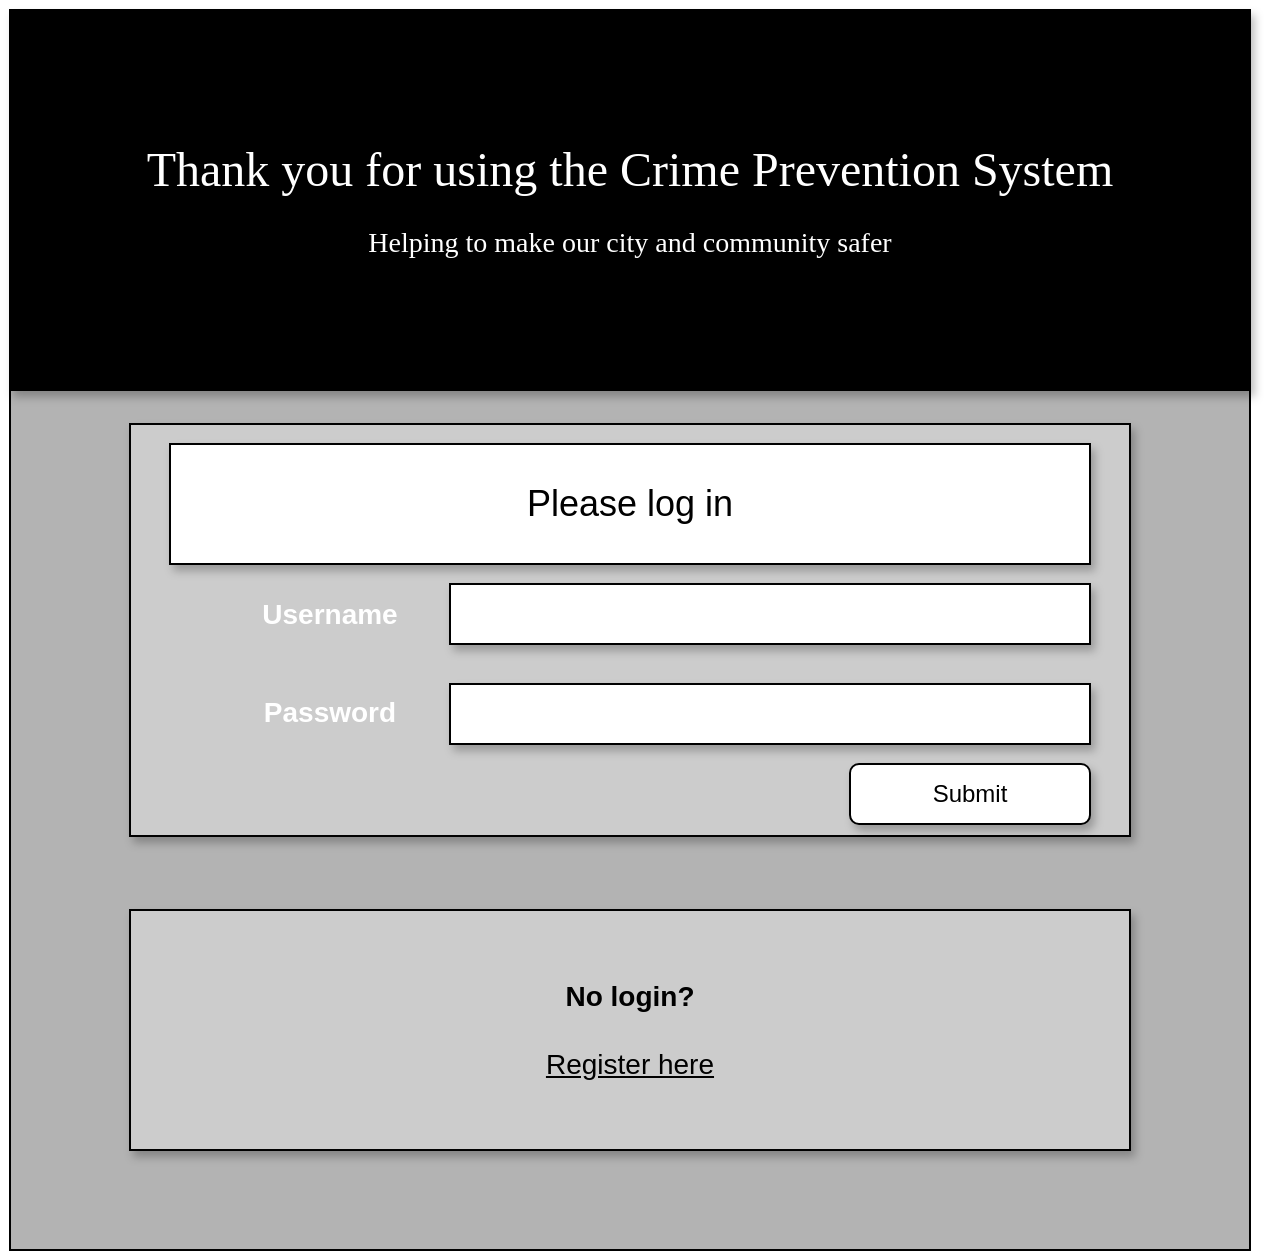 <mxfile version="14.9.6" type="device" pages="4"><diagram id="rgCAg_Yg_FxYFMq6-vIF" name="Login Interface"><mxGraphModel dx="1326" dy="806" grid="1" gridSize="10" guides="1" tooltips="1" connect="1" arrows="1" fold="1" page="1" pageScale="1" pageWidth="1169" pageHeight="827" math="0" shadow="0"><root><mxCell id="0"/><mxCell id="1" parent="0"/><mxCell id="Bc0_YO8L0cer7DDf8SgH-1" value="" style="swimlane;startSize=0;fillColor=#CCFFFF;" vertex="1" parent="1"><mxGeometry x="220" y="30" width="620" height="620" as="geometry"/></mxCell><mxCell id="Bc0_YO8L0cer7DDf8SgH-3" value="" style="whiteSpace=wrap;html=1;aspect=fixed;fillColor=#B3B3B3;" vertex="1" parent="Bc0_YO8L0cer7DDf8SgH-1"><mxGeometry width="620" height="620" as="geometry"/></mxCell><mxCell id="Bc0_YO8L0cer7DDf8SgH-2" value="&lt;font&gt;&lt;font color=&quot;#ffffff&quot;&gt;&lt;font style=&quot;font-size: 24px&quot; face=&quot;Tahoma&quot;&gt;Thank you for using the Crime Prevention System&lt;/font&gt;&lt;br&gt;&lt;br&gt;&lt;font style=&quot;font-size: 14px&quot; face=&quot;Verdana&quot;&gt;Helping to make our city and community safer&lt;/font&gt;&lt;/font&gt;&lt;br&gt;&lt;/font&gt;" style="rounded=0;whiteSpace=wrap;html=1;fillColor=#000000;shadow=1;" vertex="1" parent="Bc0_YO8L0cer7DDf8SgH-1"><mxGeometry width="620" height="190" as="geometry"/></mxCell><mxCell id="Bc0_YO8L0cer7DDf8SgH-4" value="" style="swimlane;startSize=0;fillColor=#CCFFFF;" vertex="1" parent="Bc0_YO8L0cer7DDf8SgH-1"><mxGeometry x="60" y="207" width="500" height="206" as="geometry"/></mxCell><mxCell id="Bc0_YO8L0cer7DDf8SgH-6" value="" style="rounded=0;whiteSpace=wrap;html=1;fillColor=#CCCCCC;shadow=1;" vertex="1" parent="Bc0_YO8L0cer7DDf8SgH-1"><mxGeometry x="60" y="207" width="500" height="206" as="geometry"/></mxCell><mxCell id="Bc0_YO8L0cer7DDf8SgH-7" value="&lt;font style=&quot;font-size: 18px&quot;&gt;Please log in&lt;/font&gt;" style="rounded=0;whiteSpace=wrap;html=1;fillColor=#FFFFFF;shadow=1;" vertex="1" parent="Bc0_YO8L0cer7DDf8SgH-1"><mxGeometry x="80" y="217" width="460" height="60" as="geometry"/></mxCell><mxCell id="Bc0_YO8L0cer7DDf8SgH-8" value="" style="rounded=0;whiteSpace=wrap;html=1;fillColor=#FFFFFF;shadow=1;" vertex="1" parent="Bc0_YO8L0cer7DDf8SgH-1"><mxGeometry x="220" y="287" width="320" height="30" as="geometry"/></mxCell><mxCell id="Bc0_YO8L0cer7DDf8SgH-9" value="" style="rounded=0;whiteSpace=wrap;html=1;fillColor=#FFFFFF;shadow=1;" vertex="1" parent="Bc0_YO8L0cer7DDf8SgH-1"><mxGeometry x="220" y="337" width="320" height="30" as="geometry"/></mxCell><mxCell id="Bc0_YO8L0cer7DDf8SgH-11" value="&lt;font style=&quot;font-size: 14px&quot; color=&quot;#ffffff&quot;&gt;&lt;b&gt;Username&lt;/b&gt;&lt;/font&gt;" style="text;html=1;strokeColor=none;fillColor=none;align=center;verticalAlign=middle;whiteSpace=wrap;rounded=0;shadow=1;" vertex="1" parent="Bc0_YO8L0cer7DDf8SgH-1"><mxGeometry x="120" y="292" width="80" height="20" as="geometry"/></mxCell><mxCell id="Bc0_YO8L0cer7DDf8SgH-12" value="&lt;font style=&quot;font-size: 14px&quot; color=&quot;#ffffff&quot;&gt;&lt;b&gt;Password&lt;/b&gt;&lt;/font&gt;" style="text;html=1;strokeColor=none;fillColor=none;align=center;verticalAlign=middle;whiteSpace=wrap;rounded=0;shadow=1;" vertex="1" parent="Bc0_YO8L0cer7DDf8SgH-1"><mxGeometry x="120" y="341" width="80" height="20" as="geometry"/></mxCell><mxCell id="Bc0_YO8L0cer7DDf8SgH-14" value="Submit" style="rounded=1;whiteSpace=wrap;html=1;shadow=1;fillColor=#FFFFFF;" vertex="1" parent="Bc0_YO8L0cer7DDf8SgH-1"><mxGeometry x="420" y="377" width="120" height="30" as="geometry"/></mxCell><mxCell id="Bc0_YO8L0cer7DDf8SgH-15" value="&lt;font style=&quot;font-size: 14px&quot;&gt;&lt;b&gt;No login?&lt;/b&gt;&lt;br&gt;&lt;br&gt;&lt;u&gt;Register here&lt;/u&gt;&lt;br&gt;&lt;/font&gt;" style="rounded=0;whiteSpace=wrap;html=1;shadow=1;fillColor=#CCCCCC;" vertex="1" parent="Bc0_YO8L0cer7DDf8SgH-1"><mxGeometry x="60" y="450" width="500" height="120" as="geometry"/></mxCell></root></mxGraphModel></diagram><diagram id="7CXyL4AQx0fz_ZlviSIC" name="Registration Interface"><mxGraphModel dx="1326" dy="806" grid="1" gridSize="10" guides="1" tooltips="1" connect="1" arrows="1" fold="1" page="1" pageScale="1" pageWidth="1169" pageHeight="827" math="0" shadow="0"><root><mxCell id="u_d4bUZuyHb2KC3B86Pl-0"/><mxCell id="u_d4bUZuyHb2KC3B86Pl-1" parent="u_d4bUZuyHb2KC3B86Pl-0"/><mxCell id="u_d4bUZuyHb2KC3B86Pl-2" value="" style="swimlane;startSize=0;fillColor=#CCFFFF;" vertex="1" parent="u_d4bUZuyHb2KC3B86Pl-1"><mxGeometry x="220" y="30" width="620" height="620" as="geometry"/></mxCell><mxCell id="u_d4bUZuyHb2KC3B86Pl-3" value="" style="whiteSpace=wrap;html=1;aspect=fixed;fillColor=#B3B3B3;" vertex="1" parent="u_d4bUZuyHb2KC3B86Pl-2"><mxGeometry width="620" height="620" as="geometry"/></mxCell><mxCell id="u_d4bUZuyHb2KC3B86Pl-4" value="&lt;font&gt;&lt;font color=&quot;#ffffff&quot;&gt;&lt;font style=&quot;font-size: 24px&quot; face=&quot;Tahoma&quot;&gt;Thank you for using the Crime Prevention System&lt;/font&gt;&lt;br&gt;&lt;br&gt;&lt;font style=&quot;font-size: 14px&quot; face=&quot;Verdana&quot;&gt;Helping to make our city and community safer&lt;/font&gt;&lt;/font&gt;&lt;br&gt;&lt;/font&gt;" style="rounded=0;whiteSpace=wrap;html=1;fillColor=#000000;shadow=1;" vertex="1" parent="u_d4bUZuyHb2KC3B86Pl-2"><mxGeometry width="620" height="190" as="geometry"/></mxCell><mxCell id="u_d4bUZuyHb2KC3B86Pl-6" value="" style="rounded=0;whiteSpace=wrap;html=1;fillColor=#CCCCCC;shadow=1;" vertex="1" parent="u_d4bUZuyHb2KC3B86Pl-2"><mxGeometry x="60" y="207" width="500" height="393" as="geometry"/></mxCell><mxCell id="u_d4bUZuyHb2KC3B86Pl-7" value="&lt;font style=&quot;font-size: 18px&quot;&gt;Complete the fields below. Fields marked with an &lt;font color=&quot;#ff0000&quot;&gt;*&lt;/font&gt; are mandatory&lt;/font&gt;" style="rounded=0;whiteSpace=wrap;html=1;fillColor=#FFFFFF;shadow=1;" vertex="1" parent="u_d4bUZuyHb2KC3B86Pl-2"><mxGeometry x="80" y="217" width="460" height="60" as="geometry"/></mxCell><mxCell id="u_d4bUZuyHb2KC3B86Pl-8" value="" style="rounded=0;whiteSpace=wrap;html=1;fillColor=#FFFFFF;shadow=1;" vertex="1" parent="u_d4bUZuyHb2KC3B86Pl-2"><mxGeometry x="220" y="287" width="320" height="30" as="geometry"/></mxCell><mxCell id="u_d4bUZuyHb2KC3B86Pl-9" value="" style="rounded=0;whiteSpace=wrap;html=1;fillColor=#FFFFFF;shadow=1;" vertex="1" parent="u_d4bUZuyHb2KC3B86Pl-2"><mxGeometry x="220" y="324" width="320" height="30" as="geometry"/></mxCell><mxCell id="u_d4bUZuyHb2KC3B86Pl-10" value="&lt;font style=&quot;font-size: 14px&quot;&gt;&lt;b&gt;&lt;font color=&quot;#ffffff&quot;&gt;First Name&amp;nbsp;&lt;/font&gt;&lt;font color=&quot;#ff0000&quot;&gt;*&lt;/font&gt;&lt;/b&gt;&lt;/font&gt;" style="text;html=1;strokeColor=none;fillColor=none;align=center;verticalAlign=middle;whiteSpace=wrap;rounded=0;shadow=1;" vertex="1" parent="u_d4bUZuyHb2KC3B86Pl-2"><mxGeometry x="100" y="292" width="100" height="20" as="geometry"/></mxCell><mxCell id="u_d4bUZuyHb2KC3B86Pl-11" value="&lt;font style=&quot;font-size: 14px&quot;&gt;&lt;b&gt;&lt;font color=&quot;#ffffff&quot;&gt;Last Name &lt;/font&gt;&lt;font color=&quot;#ff0000&quot;&gt;*&lt;/font&gt;&lt;/b&gt;&lt;/font&gt;" style="text;html=1;strokeColor=none;fillColor=none;align=center;verticalAlign=middle;whiteSpace=wrap;rounded=0;shadow=1;" vertex="1" parent="u_d4bUZuyHb2KC3B86Pl-2"><mxGeometry x="100" y="329" width="100" height="20" as="geometry"/></mxCell><mxCell id="u_d4bUZuyHb2KC3B86Pl-12" value="Submit" style="rounded=1;whiteSpace=wrap;html=1;shadow=1;fillColor=#FFFFFF;" vertex="1" parent="u_d4bUZuyHb2KC3B86Pl-2"><mxGeometry x="430" y="560" width="120" height="30" as="geometry"/></mxCell><mxCell id="u_d4bUZuyHb2KC3B86Pl-14" value="" style="rounded=0;whiteSpace=wrap;html=1;fillColor=#FFFFFF;shadow=1;" vertex="1" parent="u_d4bUZuyHb2KC3B86Pl-2"><mxGeometry x="220" y="360" width="320" height="30" as="geometry"/></mxCell><mxCell id="u_d4bUZuyHb2KC3B86Pl-15" value="" style="rounded=0;whiteSpace=wrap;html=1;fillColor=#FFFFFF;shadow=1;" vertex="1" parent="u_d4bUZuyHb2KC3B86Pl-2"><mxGeometry x="220" y="395" width="320" height="30" as="geometry"/></mxCell><mxCell id="u_d4bUZuyHb2KC3B86Pl-16" value="&lt;font style=&quot;font-size: 14px&quot;&gt;&lt;b&gt;&lt;font color=&quot;#ffffff&quot;&gt;Telephone &lt;/font&gt;&lt;font color=&quot;#ff0000&quot;&gt;*&lt;/font&gt;&lt;/b&gt;&lt;/font&gt;" style="text;html=1;strokeColor=none;fillColor=none;align=center;verticalAlign=middle;whiteSpace=wrap;rounded=0;shadow=1;" vertex="1" parent="u_d4bUZuyHb2KC3B86Pl-2"><mxGeometry x="95" y="364" width="100" height="20" as="geometry"/></mxCell><mxCell id="u_d4bUZuyHb2KC3B86Pl-17" value="&lt;font style=&quot;font-size: 14px&quot; color=&quot;#ffffff&quot;&gt;&lt;b&gt;Email&lt;/b&gt;&lt;/font&gt;" style="text;html=1;strokeColor=none;fillColor=none;align=center;verticalAlign=middle;whiteSpace=wrap;rounded=0;shadow=1;" vertex="1" parent="u_d4bUZuyHb2KC3B86Pl-2"><mxGeometry x="90" y="400" width="80" height="20" as="geometry"/></mxCell><mxCell id="u_d4bUZuyHb2KC3B86Pl-19" value="&lt;font style=&quot;font-size: 14px&quot;&gt;&lt;b&gt;&lt;font color=&quot;#ffffff&quot;&gt;Username &lt;/font&gt;&lt;font color=&quot;#ff0000&quot;&gt;*&lt;/font&gt;&lt;/b&gt;&lt;/font&gt;" style="text;html=1;strokeColor=none;fillColor=none;align=center;verticalAlign=middle;whiteSpace=wrap;rounded=0;shadow=1;" vertex="1" parent="u_d4bUZuyHb2KC3B86Pl-2"><mxGeometry x="100" y="435" width="90" height="20" as="geometry"/></mxCell><mxCell id="u_d4bUZuyHb2KC3B86Pl-20" value="" style="rounded=0;whiteSpace=wrap;html=1;fillColor=#FFFFFF;shadow=1;" vertex="1" parent="u_d4bUZuyHb2KC3B86Pl-2"><mxGeometry x="220" y="465" width="320" height="30" as="geometry"/></mxCell><mxCell id="u_d4bUZuyHb2KC3B86Pl-21" value="&lt;font style=&quot;font-size: 14px&quot;&gt;&lt;b&gt;&lt;font color=&quot;#ffffff&quot;&gt;Password &lt;/font&gt;&lt;font color=&quot;#ff0000&quot;&gt;*&lt;/font&gt;&lt;/b&gt;&lt;/font&gt;" style="text;html=1;strokeColor=none;fillColor=none;align=center;verticalAlign=middle;whiteSpace=wrap;rounded=0;shadow=1;" vertex="1" parent="u_d4bUZuyHb2KC3B86Pl-2"><mxGeometry x="100" y="470" width="80" height="20" as="geometry"/></mxCell><mxCell id="u_d4bUZuyHb2KC3B86Pl-18" value="" style="rounded=0;whiteSpace=wrap;html=1;fillColor=#FFFFFF;shadow=1;" vertex="1" parent="u_d4bUZuyHb2KC3B86Pl-2"><mxGeometry x="220" y="430" width="320" height="30" as="geometry"/></mxCell><mxCell id="u_d4bUZuyHb2KC3B86Pl-24" value="" style="rounded=0;whiteSpace=wrap;html=1;fillColor=#FFFFFF;shadow=1;" vertex="1" parent="u_d4bUZuyHb2KC3B86Pl-1"><mxGeometry x="440" y="530" width="320" height="30" as="geometry"/></mxCell><mxCell id="u_d4bUZuyHb2KC3B86Pl-25" value="&lt;font style=&quot;font-size: 14px&quot;&gt;&lt;b&gt;&lt;font color=&quot;#ffffff&quot;&gt;Re-enter Password &lt;/font&gt;&lt;font color=&quot;#ff0000&quot;&gt;*&lt;/font&gt;&lt;/b&gt;&lt;/font&gt;" style="text;html=1;strokeColor=none;fillColor=none;align=center;verticalAlign=middle;whiteSpace=wrap;rounded=0;shadow=1;" vertex="1" parent="u_d4bUZuyHb2KC3B86Pl-1"><mxGeometry x="320" y="535" width="80" height="20" as="geometry"/></mxCell></root></mxGraphModel></diagram><diagram id="aIAiJdqBot7U_2rJnuUq" name="Report Crime Interface"><mxGraphModel dx="1326" dy="806" grid="1" gridSize="10" guides="1" tooltips="1" connect="1" arrows="1" fold="1" page="1" pageScale="1" pageWidth="1169" pageHeight="827" math="0" shadow="0"><root><mxCell id="EXbBiwf-pp9ZNFflKob3-0"/><mxCell id="EXbBiwf-pp9ZNFflKob3-1" parent="EXbBiwf-pp9ZNFflKob3-0"/><mxCell id="EXbBiwf-pp9ZNFflKob3-2" value="" style="swimlane;startSize=0;fillColor=#CCFFFF;" vertex="1" parent="EXbBiwf-pp9ZNFflKob3-1"><mxGeometry x="220" y="30" width="620" height="620" as="geometry"/></mxCell><mxCell id="EXbBiwf-pp9ZNFflKob3-3" value="" style="whiteSpace=wrap;html=1;aspect=fixed;fillColor=#B3B3B3;" vertex="1" parent="EXbBiwf-pp9ZNFflKob3-2"><mxGeometry width="620" height="620" as="geometry"/></mxCell><mxCell id="EXbBiwf-pp9ZNFflKob3-4" value="&lt;font&gt;&lt;font color=&quot;#ffffff&quot;&gt;&lt;font style=&quot;font-size: 24px&quot; face=&quot;Tahoma&quot;&gt;Thank you for using the Crime Prevention System&lt;/font&gt;&lt;br&gt;&lt;br&gt;&lt;font style=&quot;font-size: 14px&quot; face=&quot;Verdana&quot;&gt;Helping to make our city and community safer&lt;/font&gt;&lt;/font&gt;&lt;br&gt;&lt;/font&gt;" style="rounded=0;whiteSpace=wrap;html=1;fillColor=#000000;shadow=1;" vertex="1" parent="EXbBiwf-pp9ZNFflKob3-2"><mxGeometry width="620" height="190" as="geometry"/></mxCell><mxCell id="EXbBiwf-pp9ZNFflKob3-5" value="" style="rounded=0;whiteSpace=wrap;html=1;fillColor=#CCCCCC;shadow=1;" vertex="1" parent="EXbBiwf-pp9ZNFflKob3-2"><mxGeometry x="60" y="207" width="500" height="393" as="geometry"/></mxCell><mxCell id="EXbBiwf-pp9ZNFflKob3-6" value="&lt;span style=&quot;font-size: 18px&quot;&gt;Enter the details of the witnessed crime in the fields below. Be as descriptive as possible&lt;/span&gt;" style="rounded=0;whiteSpace=wrap;html=1;fillColor=#FFFFFF;shadow=1;" vertex="1" parent="EXbBiwf-pp9ZNFflKob3-2"><mxGeometry x="80" y="217" width="460" height="60" as="geometry"/></mxCell><mxCell id="EXbBiwf-pp9ZNFflKob3-11" value="Submit" style="rounded=1;whiteSpace=wrap;html=1;shadow=1;fillColor=#FFFFFF;" vertex="1" parent="EXbBiwf-pp9ZNFflKob3-2"><mxGeometry x="430" y="560" width="120" height="30" as="geometry"/></mxCell><mxCell id="EXbBiwf-pp9ZNFflKob3-30" value="" style="group" vertex="1" connectable="0" parent="EXbBiwf-pp9ZNFflKob3-2"><mxGeometry x="60" y="290" width="240" height="30" as="geometry"/></mxCell><mxCell id="EXbBiwf-pp9ZNFflKob3-9" value="&lt;span style=&quot;font-size: 14px&quot;&gt;Date of Incident&lt;/span&gt;" style="text;html=1;strokeColor=none;fillColor=none;align=center;verticalAlign=middle;whiteSpace=wrap;rounded=0;shadow=1;" vertex="1" parent="EXbBiwf-pp9ZNFflKob3-30"><mxGeometry y="5" width="96" height="20" as="geometry"/></mxCell><mxCell id="EXbBiwf-pp9ZNFflKob3-29" value="" style="group" vertex="1" connectable="0" parent="EXbBiwf-pp9ZNFflKob3-30"><mxGeometry x="120" width="120" height="30" as="geometry"/></mxCell><mxCell id="EXbBiwf-pp9ZNFflKob3-7" value="" style="rounded=0;whiteSpace=wrap;html=1;fillColor=#FFFFFF;shadow=1;" vertex="1" parent="EXbBiwf-pp9ZNFflKob3-29"><mxGeometry width="120" height="30" as="geometry"/></mxCell><mxCell id="EXbBiwf-pp9ZNFflKob3-28" value="" style="group" vertex="1" connectable="0" parent="EXbBiwf-pp9ZNFflKob3-29"><mxGeometry x="87.692" y="3.5" width="27.692" height="23" as="geometry"/></mxCell><mxCell id="EXbBiwf-pp9ZNFflKob3-22" value="" style="rounded=0;whiteSpace=wrap;html=1;shadow=1;fillColor=#FFFFFF;" vertex="1" parent="EXbBiwf-pp9ZNFflKob3-28"><mxGeometry width="27.692" height="23" as="geometry"/></mxCell><mxCell id="EXbBiwf-pp9ZNFflKob3-23" value="" style="triangle;whiteSpace=wrap;html=1;shadow=1;fillColor=#000000;rotation=90;" vertex="1" parent="EXbBiwf-pp9ZNFflKob3-28"><mxGeometry x="9.231" y="1" width="9.231" height="21" as="geometry"/></mxCell><mxCell id="EXbBiwf-pp9ZNFflKob3-47" value="&lt;font style=&quot;font-size: 11px&quot; color=&quot;#cccccc&quot;&gt;Choose a date&lt;/font&gt;" style="text;html=1;strokeColor=none;fillColor=none;align=center;verticalAlign=middle;whiteSpace=wrap;rounded=0;shadow=1;" vertex="1" parent="EXbBiwf-pp9ZNFflKob3-29"><mxGeometry x="4" y="3.5" width="80" height="20" as="geometry"/></mxCell><mxCell id="EXbBiwf-pp9ZNFflKob3-32" value="" style="group" vertex="1" connectable="0" parent="EXbBiwf-pp9ZNFflKob3-2"><mxGeometry x="60" y="388.5" width="240" height="30" as="geometry"/></mxCell><mxCell id="EXbBiwf-pp9ZNFflKob3-12" value="" style="rounded=0;whiteSpace=wrap;html=1;fillColor=#FFFFFF;shadow=1;" vertex="1" parent="EXbBiwf-pp9ZNFflKob3-32"><mxGeometry x="120" width="120" height="30" as="geometry"/></mxCell><mxCell id="EXbBiwf-pp9ZNFflKob3-14" value="&lt;span style=&quot;font-size: 14px&quot;&gt;Place of occurrence&lt;/span&gt;" style="text;html=1;strokeColor=none;fillColor=none;align=center;verticalAlign=middle;whiteSpace=wrap;rounded=0;shadow=1;" vertex="1" parent="EXbBiwf-pp9ZNFflKob3-32"><mxGeometry x="30" y="5" width="50" height="20" as="geometry"/></mxCell><mxCell id="EXbBiwf-pp9ZNFflKob3-31" value="" style="group" vertex="1" connectable="0" parent="EXbBiwf-pp9ZNFflKob3-2"><mxGeometry x="60" y="340" width="240" height="30" as="geometry"/></mxCell><mxCell id="EXbBiwf-pp9ZNFflKob3-8" value="&lt;font color=&quot;#cccccc&quot;&gt;HH:MM&lt;/font&gt;" style="rounded=0;whiteSpace=wrap;html=1;fillColor=#FFFFFF;shadow=1;" vertex="1" parent="EXbBiwf-pp9ZNFflKob3-31"><mxGeometry x="120" width="120" height="30" as="geometry"/></mxCell><mxCell id="EXbBiwf-pp9ZNFflKob3-10" value="&lt;span style=&quot;font-size: 14px&quot;&gt;Time of Incident&lt;/span&gt;" style="text;html=1;strokeColor=none;fillColor=none;align=center;verticalAlign=middle;whiteSpace=wrap;rounded=0;shadow=1;" vertex="1" parent="EXbBiwf-pp9ZNFflKob3-31"><mxGeometry y="5" width="96" height="20" as="geometry"/></mxCell><mxCell id="EXbBiwf-pp9ZNFflKob3-33" value="" style="group" vertex="1" connectable="0" parent="EXbBiwf-pp9ZNFflKob3-2"><mxGeometry x="60" y="440" width="249.6" height="30" as="geometry"/></mxCell><mxCell id="EXbBiwf-pp9ZNFflKob3-34" value="&lt;span style=&quot;font-size: 14px&quot;&gt;Crime Category&lt;/span&gt;" style="text;html=1;strokeColor=none;fillColor=none;align=center;verticalAlign=middle;whiteSpace=wrap;rounded=0;shadow=1;" vertex="1" parent="EXbBiwf-pp9ZNFflKob3-33"><mxGeometry x="9.6" y="5" width="96" height="20" as="geometry"/></mxCell><mxCell id="EXbBiwf-pp9ZNFflKob3-35" value="" style="group" vertex="1" connectable="0" parent="EXbBiwf-pp9ZNFflKob3-33"><mxGeometry x="130" width="110" height="30" as="geometry"/></mxCell><mxCell id="EXbBiwf-pp9ZNFflKob3-36" value="" style="rounded=0;whiteSpace=wrap;html=1;fillColor=#FFFFFF;shadow=1;" vertex="1" parent="EXbBiwf-pp9ZNFflKob3-35"><mxGeometry x="-8.462" width="118.462" height="30" as="geometry"/></mxCell><mxCell id="EXbBiwf-pp9ZNFflKob3-37" value="" style="group" vertex="1" connectable="0" parent="EXbBiwf-pp9ZNFflKob3-35"><mxGeometry x="80.385" y="3.5" width="25.385" height="23" as="geometry"/></mxCell><mxCell id="EXbBiwf-pp9ZNFflKob3-38" value="" style="rounded=0;whiteSpace=wrap;html=1;shadow=1;fillColor=#FFFFFF;" vertex="1" parent="EXbBiwf-pp9ZNFflKob3-37"><mxGeometry width="25.385" height="23" as="geometry"/></mxCell><mxCell id="EXbBiwf-pp9ZNFflKob3-39" value="" style="triangle;whiteSpace=wrap;html=1;shadow=1;fillColor=#000000;rotation=90;" vertex="1" parent="EXbBiwf-pp9ZNFflKob3-37"><mxGeometry x="8.462" y="1" width="8.462" height="21" as="geometry"/></mxCell><mxCell id="EXbBiwf-pp9ZNFflKob3-48" value="&lt;font style=&quot;font-size: 11px&quot; color=&quot;#cccccc&quot;&gt;Choose one&lt;/font&gt;" style="text;html=1;strokeColor=none;fillColor=none;align=center;verticalAlign=middle;whiteSpace=wrap;rounded=0;shadow=1;" vertex="1" parent="EXbBiwf-pp9ZNFflKob3-35"><mxGeometry y="5" width="70" height="20" as="geometry"/></mxCell><mxCell id="EXbBiwf-pp9ZNFflKob3-40" value="" style="rounded=0;whiteSpace=wrap;html=1;shadow=1;fillColor=#FFFFFF;" vertex="1" parent="EXbBiwf-pp9ZNFflKob3-2"><mxGeometry x="320" y="324" width="230" height="176" as="geometry"/></mxCell><mxCell id="EXbBiwf-pp9ZNFflKob3-43" value="" style="endArrow=none;html=1;entryX=0.5;entryY=1;entryDx=0;entryDy=0;" edge="1" parent="EXbBiwf-pp9ZNFflKob3-2" target="EXbBiwf-pp9ZNFflKob3-6"><mxGeometry width="50" height="50" relative="1" as="geometry"><mxPoint x="310" y="601" as="sourcePoint"/><mxPoint x="325" y="280" as="targetPoint"/></mxGeometry></mxCell><mxCell id="EXbBiwf-pp9ZNFflKob3-44" value="&lt;font style=&quot;font-size: 14px&quot;&gt;Describe the incident&lt;/font&gt;" style="text;html=1;strokeColor=none;fillColor=none;align=center;verticalAlign=middle;whiteSpace=wrap;rounded=0;shadow=1;" vertex="1" parent="EXbBiwf-pp9ZNFflKob3-2"><mxGeometry x="330" y="295" width="200" height="20" as="geometry"/></mxCell><mxCell id="EXbBiwf-pp9ZNFflKob3-45" value="Upload a file" style="rounded=0;whiteSpace=wrap;html=1;shadow=1;fillColor=#FFFFFF;" vertex="1" parent="EXbBiwf-pp9ZNFflKob3-2"><mxGeometry x="320" y="510" width="90" height="30" as="geometry"/></mxCell><mxCell id="EXbBiwf-pp9ZNFflKob3-46" value="&lt;font color=&quot;#cccccc&quot;&gt;0/200&lt;/font&gt;" style="text;html=1;strokeColor=none;fillColor=none;align=center;verticalAlign=middle;whiteSpace=wrap;rounded=0;shadow=1;" vertex="1" parent="EXbBiwf-pp9ZNFflKob3-2"><mxGeometry x="510" y="480" width="40" height="20" as="geometry"/></mxCell></root></mxGraphModel></diagram><diagram id="FUyJHBDa_bKuB1TkEVDp" name="Receipt Confirmation"><mxGraphModel dx="1326" dy="806" grid="1" gridSize="10" guides="1" tooltips="1" connect="1" arrows="1" fold="1" page="1" pageScale="1" pageWidth="1169" pageHeight="827" math="0" shadow="0"><root><mxCell id="L5Wey7YLm0ZCA7aVoh4y-0"/><mxCell id="L5Wey7YLm0ZCA7aVoh4y-1" parent="L5Wey7YLm0ZCA7aVoh4y-0"/><mxCell id="n92bg1mduxOOUIjP2haw-0" value="" style="swimlane;startSize=0;fillColor=#CCFFFF;" vertex="1" parent="L5Wey7YLm0ZCA7aVoh4y-1"><mxGeometry x="240" y="30" width="620" height="620" as="geometry"/></mxCell><mxCell id="n92bg1mduxOOUIjP2haw-1" value="" style="whiteSpace=wrap;html=1;aspect=fixed;fillColor=#B3B3B3;" vertex="1" parent="n92bg1mduxOOUIjP2haw-0"><mxGeometry width="620" height="620" as="geometry"/></mxCell><mxCell id="n92bg1mduxOOUIjP2haw-2" value="&lt;font&gt;&lt;font color=&quot;#ffffff&quot;&gt;&lt;font style=&quot;font-size: 24px&quot; face=&quot;Tahoma&quot;&gt;Thank you for using the Crime Prevention System&lt;/font&gt;&lt;br&gt;&lt;br&gt;&lt;font style=&quot;font-size: 14px&quot; face=&quot;Verdana&quot;&gt;Helping to make our city and community safer&lt;/font&gt;&lt;/font&gt;&lt;br&gt;&lt;/font&gt;" style="rounded=0;whiteSpace=wrap;html=1;fillColor=#000000;shadow=1;" vertex="1" parent="n92bg1mduxOOUIjP2haw-0"><mxGeometry width="620" height="190" as="geometry"/></mxCell><mxCell id="n92bg1mduxOOUIjP2haw-4" value="&lt;span style=&quot;font-size: 18px&quot;&gt;Thank you for your submission!&lt;/span&gt;" style="rounded=0;whiteSpace=wrap;html=1;fillColor=#FFFFFF;shadow=1;" vertex="1" parent="n92bg1mduxOOUIjP2haw-0"><mxGeometry x="80" y="354" width="460" height="60" as="geometry"/></mxCell><mxCell id="n92bg1mduxOOUIjP2haw-33" value="Exit" style="rounded=1;whiteSpace=wrap;html=1;shadow=1;fillColor=#FFFFFF;" vertex="1" parent="n92bg1mduxOOUIjP2haw-0"><mxGeometry x="490" y="570" width="120" height="40" as="geometry"/></mxCell></root></mxGraphModel></diagram></mxfile>